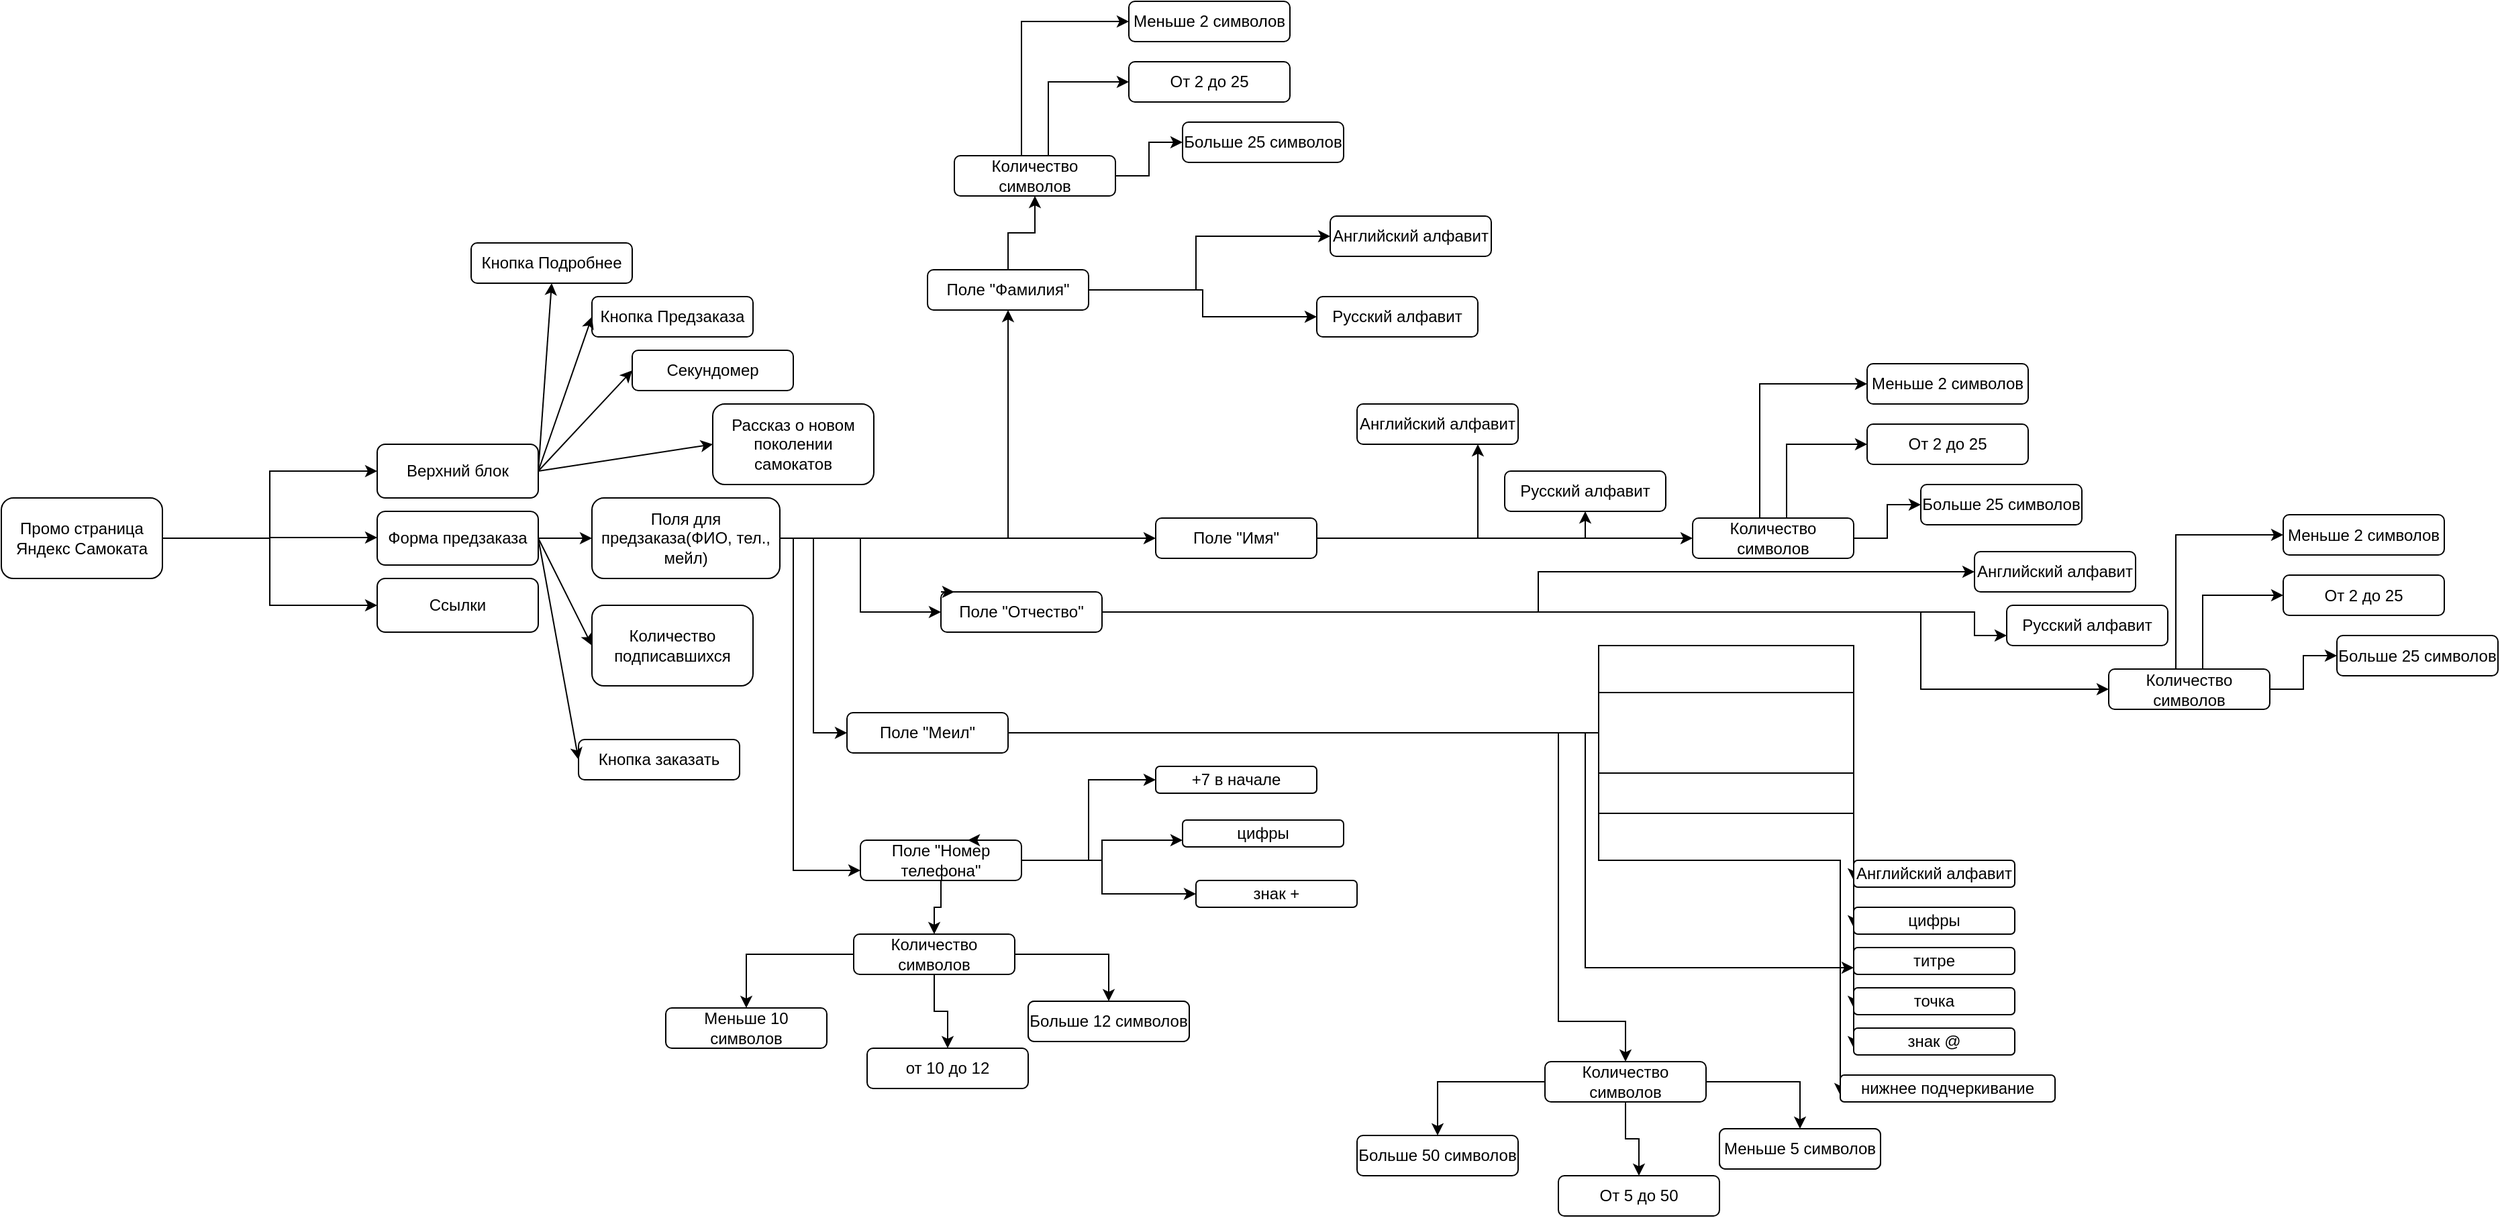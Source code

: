 <mxfile version="15.9.1" type="device"><diagram id="ivwO6XVCfO5_0gmnTmPM" name="Page-1"><mxGraphModel dx="1102" dy="2947" grid="1" gridSize="10" guides="1" tooltips="1" connect="1" arrows="1" fold="1" page="1" pageScale="1" pageWidth="827" pageHeight="1169" math="0" shadow="0"><root><mxCell id="0"/><mxCell id="1" parent="0"/><mxCell id="RPMnpyn4qLfbgB6J_wbI-6" value="Промо страница Яндекс Самоката" style="rounded=1;whiteSpace=wrap;html=1;" vertex="1" parent="1"><mxGeometry x="40" y="-920" width="120" height="60" as="geometry"/></mxCell><mxCell id="RPMnpyn4qLfbgB6J_wbI-8" value="" style="endArrow=none;html=1;rounded=0;exitX=1;exitY=0.5;exitDx=0;exitDy=0;" edge="1" parent="1" source="RPMnpyn4qLfbgB6J_wbI-6"><mxGeometry width="50" height="50" relative="1" as="geometry"><mxPoint x="350" y="-780" as="sourcePoint"/><mxPoint x="240" y="-890" as="targetPoint"/></mxGeometry></mxCell><mxCell id="RPMnpyn4qLfbgB6J_wbI-9" value="" style="endArrow=classic;html=1;rounded=0;" edge="1" parent="1"><mxGeometry width="50" height="50" relative="1" as="geometry"><mxPoint x="240" y="-890" as="sourcePoint"/><mxPoint x="320" y="-840" as="targetPoint"/><Array as="points"><mxPoint x="240" y="-840"/></Array></mxGeometry></mxCell><mxCell id="RPMnpyn4qLfbgB6J_wbI-10" value="" style="endArrow=classic;html=1;rounded=0;" edge="1" parent="1"><mxGeometry width="50" height="50" relative="1" as="geometry"><mxPoint x="240" y="-890.5" as="sourcePoint"/><mxPoint x="320" y="-890.5" as="targetPoint"/></mxGeometry></mxCell><mxCell id="RPMnpyn4qLfbgB6J_wbI-11" value="" style="endArrow=classic;html=1;rounded=0;" edge="1" parent="1"><mxGeometry width="50" height="50" relative="1" as="geometry"><mxPoint x="240" y="-890" as="sourcePoint"/><mxPoint x="320" y="-940" as="targetPoint"/><Array as="points"><mxPoint x="240" y="-940"/></Array></mxGeometry></mxCell><mxCell id="RPMnpyn4qLfbgB6J_wbI-13" value="Ссылки" style="rounded=1;whiteSpace=wrap;html=1;" vertex="1" parent="1"><mxGeometry x="320" y="-860" width="120" height="40" as="geometry"/></mxCell><mxCell id="RPMnpyn4qLfbgB6J_wbI-14" value="Форма предзаказа" style="rounded=1;whiteSpace=wrap;html=1;" vertex="1" parent="1"><mxGeometry x="320" y="-910" width="120" height="40" as="geometry"/></mxCell><mxCell id="RPMnpyn4qLfbgB6J_wbI-15" value="Верхний блок" style="rounded=1;whiteSpace=wrap;html=1;" vertex="1" parent="1"><mxGeometry x="320" y="-960" width="120" height="40" as="geometry"/></mxCell><mxCell id="RPMnpyn4qLfbgB6J_wbI-19" value="Кнопка Предзаказа" style="rounded=1;whiteSpace=wrap;html=1;" vertex="1" parent="1"><mxGeometry x="480" y="-1070" width="120" height="30" as="geometry"/></mxCell><mxCell id="RPMnpyn4qLfbgB6J_wbI-23" value="Секундомер" style="rounded=1;whiteSpace=wrap;html=1;" vertex="1" parent="1"><mxGeometry x="510" y="-1030" width="120" height="30" as="geometry"/></mxCell><mxCell id="RPMnpyn4qLfbgB6J_wbI-24" value="Рассказ о новом поколении самокатов" style="rounded=1;whiteSpace=wrap;html=1;" vertex="1" parent="1"><mxGeometry x="570" y="-990" width="120" height="60" as="geometry"/></mxCell><mxCell id="RPMnpyn4qLfbgB6J_wbI-26" value="" style="endArrow=classic;html=1;rounded=0;exitX=1;exitY=0.5;exitDx=0;exitDy=0;entryX=0;entryY=0.5;entryDx=0;entryDy=0;" edge="1" parent="1" source="RPMnpyn4qLfbgB6J_wbI-15" target="RPMnpyn4qLfbgB6J_wbI-19"><mxGeometry width="50" height="50" relative="1" as="geometry"><mxPoint x="440" y="-960" as="sourcePoint"/><mxPoint x="490" y="-1010" as="targetPoint"/></mxGeometry></mxCell><mxCell id="RPMnpyn4qLfbgB6J_wbI-27" value="" style="endArrow=classic;html=1;rounded=0;exitX=1;exitY=0.5;exitDx=0;exitDy=0;entryX=0;entryY=0.5;entryDx=0;entryDy=0;" edge="1" parent="1" source="RPMnpyn4qLfbgB6J_wbI-15" target="RPMnpyn4qLfbgB6J_wbI-23"><mxGeometry width="50" height="50" relative="1" as="geometry"><mxPoint x="450" y="-910" as="sourcePoint"/><mxPoint x="500" y="-960" as="targetPoint"/></mxGeometry></mxCell><mxCell id="RPMnpyn4qLfbgB6J_wbI-28" value="" style="endArrow=classic;html=1;rounded=0;entryX=0;entryY=0.5;entryDx=0;entryDy=0;exitX=1;exitY=0.5;exitDx=0;exitDy=0;" edge="1" parent="1" source="RPMnpyn4qLfbgB6J_wbI-15" target="RPMnpyn4qLfbgB6J_wbI-24"><mxGeometry width="50" height="50" relative="1" as="geometry"><mxPoint x="350" y="-800" as="sourcePoint"/><mxPoint x="400" y="-850" as="targetPoint"/></mxGeometry></mxCell><mxCell id="RPMnpyn4qLfbgB6J_wbI-29" value="Кнопка Подробнее" style="rounded=1;whiteSpace=wrap;html=1;" vertex="1" parent="1"><mxGeometry x="390" y="-1110" width="120" height="30" as="geometry"/></mxCell><mxCell id="RPMnpyn4qLfbgB6J_wbI-30" value="" style="endArrow=classic;html=1;rounded=0;entryX=0.5;entryY=1;entryDx=0;entryDy=0;" edge="1" parent="1" target="RPMnpyn4qLfbgB6J_wbI-29"><mxGeometry width="50" height="50" relative="1" as="geometry"><mxPoint x="440" y="-940" as="sourcePoint"/><mxPoint x="400" y="-850" as="targetPoint"/></mxGeometry></mxCell><mxCell id="RPMnpyn4qLfbgB6J_wbI-45" style="edgeStyle=orthogonalEdgeStyle;rounded=0;orthogonalLoop=1;jettySize=auto;html=1;" edge="1" parent="1" source="RPMnpyn4qLfbgB6J_wbI-31" target="RPMnpyn4qLfbgB6J_wbI-38"><mxGeometry relative="1" as="geometry"/></mxCell><mxCell id="RPMnpyn4qLfbgB6J_wbI-46" style="edgeStyle=orthogonalEdgeStyle;rounded=0;orthogonalLoop=1;jettySize=auto;html=1;entryX=0;entryY=0.5;entryDx=0;entryDy=0;" edge="1" parent="1" source="RPMnpyn4qLfbgB6J_wbI-31" target="RPMnpyn4qLfbgB6J_wbI-39"><mxGeometry relative="1" as="geometry"/></mxCell><mxCell id="RPMnpyn4qLfbgB6J_wbI-49" style="edgeStyle=orthogonalEdgeStyle;rounded=0;orthogonalLoop=1;jettySize=auto;html=1;entryX=0;entryY=0.5;entryDx=0;entryDy=0;" edge="1" parent="1" source="RPMnpyn4qLfbgB6J_wbI-31" target="RPMnpyn4qLfbgB6J_wbI-40"><mxGeometry relative="1" as="geometry"/></mxCell><mxCell id="RPMnpyn4qLfbgB6J_wbI-50" style="edgeStyle=orthogonalEdgeStyle;rounded=0;orthogonalLoop=1;jettySize=auto;html=1;entryX=0;entryY=0.5;entryDx=0;entryDy=0;" edge="1" parent="1" source="RPMnpyn4qLfbgB6J_wbI-31" target="RPMnpyn4qLfbgB6J_wbI-41"><mxGeometry relative="1" as="geometry"/></mxCell><mxCell id="RPMnpyn4qLfbgB6J_wbI-51" style="edgeStyle=orthogonalEdgeStyle;rounded=0;orthogonalLoop=1;jettySize=auto;html=1;entryX=0;entryY=0.75;entryDx=0;entryDy=0;" edge="1" parent="1" source="RPMnpyn4qLfbgB6J_wbI-31" target="RPMnpyn4qLfbgB6J_wbI-42"><mxGeometry relative="1" as="geometry"><Array as="points"><mxPoint x="630" y="-890"/><mxPoint x="630" y="-642"/></Array></mxGeometry></mxCell><mxCell id="RPMnpyn4qLfbgB6J_wbI-31" value="Поля для предзаказа(ФИО, тел., мейл)" style="rounded=1;whiteSpace=wrap;html=1;" vertex="1" parent="1"><mxGeometry x="480" y="-920" width="140" height="60" as="geometry"/></mxCell><mxCell id="RPMnpyn4qLfbgB6J_wbI-32" value="Количество подписавшихся" style="rounded=1;whiteSpace=wrap;html=1;" vertex="1" parent="1"><mxGeometry x="480" y="-840" width="120" height="60" as="geometry"/></mxCell><mxCell id="RPMnpyn4qLfbgB6J_wbI-33" value="" style="endArrow=classic;html=1;rounded=0;entryX=0;entryY=0.5;entryDx=0;entryDy=0;exitX=1;exitY=0.5;exitDx=0;exitDy=0;" edge="1" parent="1" source="RPMnpyn4qLfbgB6J_wbI-14" target="RPMnpyn4qLfbgB6J_wbI-31"><mxGeometry width="50" height="50" relative="1" as="geometry"><mxPoint x="350" y="-820" as="sourcePoint"/><mxPoint x="400" y="-870" as="targetPoint"/></mxGeometry></mxCell><mxCell id="RPMnpyn4qLfbgB6J_wbI-35" value="" style="endArrow=classic;html=1;rounded=0;entryX=0;entryY=0.5;entryDx=0;entryDy=0;exitX=1;exitY=0.5;exitDx=0;exitDy=0;" edge="1" parent="1" source="RPMnpyn4qLfbgB6J_wbI-14" target="RPMnpyn4qLfbgB6J_wbI-32"><mxGeometry width="50" height="50" relative="1" as="geometry"><mxPoint x="350" y="-820" as="sourcePoint"/><mxPoint x="400" y="-870" as="targetPoint"/></mxGeometry></mxCell><mxCell id="RPMnpyn4qLfbgB6J_wbI-55" value="" style="edgeStyle=orthogonalEdgeStyle;rounded=0;orthogonalLoop=1;jettySize=auto;html=1;" edge="1" parent="1" source="RPMnpyn4qLfbgB6J_wbI-38" target="RPMnpyn4qLfbgB6J_wbI-54"><mxGeometry relative="1" as="geometry"/></mxCell><mxCell id="RPMnpyn4qLfbgB6J_wbI-58" value="" style="edgeStyle=orthogonalEdgeStyle;rounded=0;orthogonalLoop=1;jettySize=auto;html=1;" edge="1" parent="1" source="RPMnpyn4qLfbgB6J_wbI-38" target="RPMnpyn4qLfbgB6J_wbI-57"><mxGeometry relative="1" as="geometry"><Array as="points"><mxPoint x="930" y="-1075"/><mxPoint x="930" y="-1115"/></Array></mxGeometry></mxCell><mxCell id="RPMnpyn4qLfbgB6J_wbI-126" style="edgeStyle=orthogonalEdgeStyle;rounded=0;orthogonalLoop=1;jettySize=auto;html=1;" edge="1" parent="1" source="RPMnpyn4qLfbgB6J_wbI-38" target="RPMnpyn4qLfbgB6J_wbI-122"><mxGeometry relative="1" as="geometry"/></mxCell><mxCell id="RPMnpyn4qLfbgB6J_wbI-38" value="Поле &quot;Фамилия&quot;" style="rounded=1;whiteSpace=wrap;html=1;" vertex="1" parent="1"><mxGeometry x="730" y="-1090" width="120" height="30" as="geometry"/></mxCell><mxCell id="RPMnpyn4qLfbgB6J_wbI-68" style="edgeStyle=orthogonalEdgeStyle;rounded=0;orthogonalLoop=1;jettySize=auto;html=1;" edge="1" parent="1" source="RPMnpyn4qLfbgB6J_wbI-39" target="RPMnpyn4qLfbgB6J_wbI-65"><mxGeometry relative="1" as="geometry"/></mxCell><mxCell id="RPMnpyn4qLfbgB6J_wbI-69" style="edgeStyle=orthogonalEdgeStyle;rounded=0;orthogonalLoop=1;jettySize=auto;html=1;entryX=0.75;entryY=1;entryDx=0;entryDy=0;" edge="1" parent="1" source="RPMnpyn4qLfbgB6J_wbI-39" target="RPMnpyn4qLfbgB6J_wbI-66"><mxGeometry relative="1" as="geometry"/></mxCell><mxCell id="RPMnpyn4qLfbgB6J_wbI-111" style="edgeStyle=orthogonalEdgeStyle;rounded=0;orthogonalLoop=1;jettySize=auto;html=1;" edge="1" parent="1" source="RPMnpyn4qLfbgB6J_wbI-39" target="RPMnpyn4qLfbgB6J_wbI-110"><mxGeometry relative="1" as="geometry"/></mxCell><mxCell id="RPMnpyn4qLfbgB6J_wbI-39" value="Поле &quot;Имя&quot;" style="rounded=1;whiteSpace=wrap;html=1;" vertex="1" parent="1"><mxGeometry x="900" y="-905" width="120" height="30" as="geometry"/></mxCell><mxCell id="RPMnpyn4qLfbgB6J_wbI-70" style="edgeStyle=orthogonalEdgeStyle;rounded=0;orthogonalLoop=1;jettySize=auto;html=1;" edge="1" parent="1" source="RPMnpyn4qLfbgB6J_wbI-40" target="RPMnpyn4qLfbgB6J_wbI-67"><mxGeometry relative="1" as="geometry"/></mxCell><mxCell id="RPMnpyn4qLfbgB6J_wbI-71" style="edgeStyle=orthogonalEdgeStyle;rounded=0;orthogonalLoop=1;jettySize=auto;html=1;entryX=0;entryY=0.75;entryDx=0;entryDy=0;" edge="1" parent="1" source="RPMnpyn4qLfbgB6J_wbI-40" target="RPMnpyn4qLfbgB6J_wbI-64"><mxGeometry relative="1" as="geometry"><Array as="points"><mxPoint x="1510" y="-835"/></Array></mxGeometry></mxCell><mxCell id="RPMnpyn4qLfbgB6J_wbI-134" style="edgeStyle=orthogonalEdgeStyle;rounded=0;orthogonalLoop=1;jettySize=auto;html=1;entryX=0;entryY=0.5;entryDx=0;entryDy=0;" edge="1" parent="1" source="RPMnpyn4qLfbgB6J_wbI-40" target="RPMnpyn4qLfbgB6J_wbI-130"><mxGeometry relative="1" as="geometry"><Array as="points"><mxPoint x="1470" y="-835"/><mxPoint x="1470" y="-777"/></Array></mxGeometry></mxCell><mxCell id="RPMnpyn4qLfbgB6J_wbI-40" value="Поле &quot;Отчество&quot;" style="rounded=1;whiteSpace=wrap;html=1;" vertex="1" parent="1"><mxGeometry x="740" y="-850" width="120" height="30" as="geometry"/></mxCell><mxCell id="RPMnpyn4qLfbgB6J_wbI-102" style="edgeStyle=orthogonalEdgeStyle;rounded=0;orthogonalLoop=1;jettySize=auto;html=1;entryX=0;entryY=0.75;entryDx=0;entryDy=0;" edge="1" parent="1" source="RPMnpyn4qLfbgB6J_wbI-41" target="RPMnpyn4qLfbgB6J_wbI-72"><mxGeometry relative="1" as="geometry"><Array as="points"><mxPoint x="1230" y="-745"/><mxPoint x="1230" y="-810"/></Array></mxGeometry></mxCell><mxCell id="RPMnpyn4qLfbgB6J_wbI-103" style="edgeStyle=orthogonalEdgeStyle;rounded=0;orthogonalLoop=1;jettySize=auto;html=1;entryX=0;entryY=0.75;entryDx=0;entryDy=0;" edge="1" parent="1" source="RPMnpyn4qLfbgB6J_wbI-41" target="RPMnpyn4qLfbgB6J_wbI-75"><mxGeometry relative="1" as="geometry"><Array as="points"><mxPoint x="1230" y="-745"/><mxPoint x="1230" y="-775"/></Array></mxGeometry></mxCell><mxCell id="RPMnpyn4qLfbgB6J_wbI-104" style="edgeStyle=orthogonalEdgeStyle;rounded=0;orthogonalLoop=1;jettySize=auto;html=1;entryX=0;entryY=0.75;entryDx=0;entryDy=0;" edge="1" parent="1" source="RPMnpyn4qLfbgB6J_wbI-41" target="RPMnpyn4qLfbgB6J_wbI-74"><mxGeometry relative="1" as="geometry"><Array as="points"><mxPoint x="1220" y="-745"/><mxPoint x="1220" y="-570"/></Array></mxGeometry></mxCell><mxCell id="RPMnpyn4qLfbgB6J_wbI-105" style="edgeStyle=orthogonalEdgeStyle;rounded=0;orthogonalLoop=1;jettySize=auto;html=1;entryX=0;entryY=0.75;entryDx=0;entryDy=0;" edge="1" parent="1" source="RPMnpyn4qLfbgB6J_wbI-41" target="RPMnpyn4qLfbgB6J_wbI-73"><mxGeometry relative="1" as="geometry"><Array as="points"><mxPoint x="1230" y="-745"/><mxPoint x="1230" y="-715"/></Array></mxGeometry></mxCell><mxCell id="RPMnpyn4qLfbgB6J_wbI-106" style="edgeStyle=orthogonalEdgeStyle;rounded=0;orthogonalLoop=1;jettySize=auto;html=1;entryX=0;entryY=0.75;entryDx=0;entryDy=0;" edge="1" parent="1" source="RPMnpyn4qLfbgB6J_wbI-41" target="RPMnpyn4qLfbgB6J_wbI-76"><mxGeometry relative="1" as="geometry"><Array as="points"><mxPoint x="1230" y="-745"/><mxPoint x="1230" y="-685"/></Array></mxGeometry></mxCell><mxCell id="RPMnpyn4qLfbgB6J_wbI-107" style="edgeStyle=orthogonalEdgeStyle;rounded=0;orthogonalLoop=1;jettySize=auto;html=1;entryX=0;entryY=0.75;entryDx=0;entryDy=0;" edge="1" parent="1" source="RPMnpyn4qLfbgB6J_wbI-41" target="RPMnpyn4qLfbgB6J_wbI-88"><mxGeometry relative="1" as="geometry"><Array as="points"><mxPoint x="1230" y="-745"/><mxPoint x="1230" y="-650"/></Array></mxGeometry></mxCell><mxCell id="RPMnpyn4qLfbgB6J_wbI-136" style="edgeStyle=orthogonalEdgeStyle;rounded=0;orthogonalLoop=1;jettySize=auto;html=1;entryX=0.5;entryY=0;entryDx=0;entryDy=0;" edge="1" parent="1" source="RPMnpyn4qLfbgB6J_wbI-41" target="RPMnpyn4qLfbgB6J_wbI-135"><mxGeometry relative="1" as="geometry"><Array as="points"><mxPoint x="1200" y="-745"/><mxPoint x="1200" y="-530"/><mxPoint x="1250" y="-530"/></Array></mxGeometry></mxCell><mxCell id="RPMnpyn4qLfbgB6J_wbI-41" value="Поле &quot;Меил&quot;" style="rounded=1;whiteSpace=wrap;html=1;" vertex="1" parent="1"><mxGeometry x="670" y="-760" width="120" height="30" as="geometry"/></mxCell><mxCell id="RPMnpyn4qLfbgB6J_wbI-98" style="edgeStyle=orthogonalEdgeStyle;rounded=0;orthogonalLoop=1;jettySize=auto;html=1;entryX=0;entryY=0.75;entryDx=0;entryDy=0;" edge="1" parent="1" source="RPMnpyn4qLfbgB6J_wbI-42" target="RPMnpyn4qLfbgB6J_wbI-91"><mxGeometry relative="1" as="geometry"><Array as="points"><mxPoint x="860" y="-650"/><mxPoint x="860" y="-665"/></Array></mxGeometry></mxCell><mxCell id="RPMnpyn4qLfbgB6J_wbI-99" style="edgeStyle=orthogonalEdgeStyle;rounded=0;orthogonalLoop=1;jettySize=auto;html=1;" edge="1" parent="1" source="RPMnpyn4qLfbgB6J_wbI-42" target="RPMnpyn4qLfbgB6J_wbI-92"><mxGeometry relative="1" as="geometry"><Array as="points"><mxPoint x="860" y="-650"/><mxPoint x="860" y="-625"/></Array></mxGeometry></mxCell><mxCell id="RPMnpyn4qLfbgB6J_wbI-161" style="edgeStyle=orthogonalEdgeStyle;rounded=0;orthogonalLoop=1;jettySize=auto;html=1;" edge="1" parent="1" source="RPMnpyn4qLfbgB6J_wbI-42" target="RPMnpyn4qLfbgB6J_wbI-156"><mxGeometry relative="1" as="geometry"/></mxCell><mxCell id="RPMnpyn4qLfbgB6J_wbI-164" style="edgeStyle=orthogonalEdgeStyle;rounded=0;orthogonalLoop=1;jettySize=auto;html=1;entryX=0;entryY=0.5;entryDx=0;entryDy=0;" edge="1" parent="1" source="RPMnpyn4qLfbgB6J_wbI-42" target="RPMnpyn4qLfbgB6J_wbI-162"><mxGeometry relative="1" as="geometry"/></mxCell><mxCell id="RPMnpyn4qLfbgB6J_wbI-42" value="Поле &quot;Номер телефона&quot;" style="rounded=1;whiteSpace=wrap;html=1;" vertex="1" parent="1"><mxGeometry x="680" y="-665" width="120" height="30" as="geometry"/></mxCell><mxCell id="RPMnpyn4qLfbgB6J_wbI-43" value="Кнопка заказать" style="rounded=1;whiteSpace=wrap;html=1;" vertex="1" parent="1"><mxGeometry x="470" y="-740" width="120" height="30" as="geometry"/></mxCell><mxCell id="RPMnpyn4qLfbgB6J_wbI-48" style="edgeStyle=orthogonalEdgeStyle;rounded=0;orthogonalLoop=1;jettySize=auto;html=1;exitX=0;exitY=0;exitDx=0;exitDy=0;entryX=0.083;entryY=0;entryDx=0;entryDy=0;entryPerimeter=0;" edge="1" parent="1" source="RPMnpyn4qLfbgB6J_wbI-40" target="RPMnpyn4qLfbgB6J_wbI-40"><mxGeometry relative="1" as="geometry"/></mxCell><mxCell id="RPMnpyn4qLfbgB6J_wbI-54" value="Русский алфавит" style="whiteSpace=wrap;html=1;rounded=1;" vertex="1" parent="1"><mxGeometry x="1020" y="-1070" width="120" height="30" as="geometry"/></mxCell><mxCell id="RPMnpyn4qLfbgB6J_wbI-57" value="Английский алфавит" style="whiteSpace=wrap;html=1;rounded=1;" vertex="1" parent="1"><mxGeometry x="1030" y="-1130" width="120" height="30" as="geometry"/></mxCell><mxCell id="RPMnpyn4qLfbgB6J_wbI-64" value="Русский алфавит" style="whiteSpace=wrap;html=1;rounded=1;" vertex="1" parent="1"><mxGeometry x="1534" y="-840" width="120" height="30" as="geometry"/></mxCell><mxCell id="RPMnpyn4qLfbgB6J_wbI-65" value="Русский алфавит" style="whiteSpace=wrap;html=1;rounded=1;" vertex="1" parent="1"><mxGeometry x="1160" y="-940" width="120" height="30" as="geometry"/></mxCell><mxCell id="RPMnpyn4qLfbgB6J_wbI-66" value="Английский алфавит" style="whiteSpace=wrap;html=1;rounded=1;" vertex="1" parent="1"><mxGeometry x="1050" y="-990" width="120" height="30" as="geometry"/></mxCell><mxCell id="RPMnpyn4qLfbgB6J_wbI-67" value="Английский алфавит" style="whiteSpace=wrap;html=1;rounded=1;" vertex="1" parent="1"><mxGeometry x="1510" y="-880" width="120" height="30" as="geometry"/></mxCell><mxCell id="RPMnpyn4qLfbgB6J_wbI-72" value="Английский алфавит" style="rounded=1;whiteSpace=wrap;html=1;" vertex="1" parent="1"><mxGeometry x="1420" y="-650" width="120" height="20" as="geometry"/></mxCell><mxCell id="RPMnpyn4qLfbgB6J_wbI-73" value="точка" style="rounded=1;whiteSpace=wrap;html=1;" vertex="1" parent="1"><mxGeometry x="1420" y="-555" width="120" height="20" as="geometry"/></mxCell><mxCell id="RPMnpyn4qLfbgB6J_wbI-74" value="титре" style="rounded=1;whiteSpace=wrap;html=1;" vertex="1" parent="1"><mxGeometry x="1420" y="-585" width="120" height="20" as="geometry"/></mxCell><mxCell id="RPMnpyn4qLfbgB6J_wbI-75" value="цифры" style="rounded=1;whiteSpace=wrap;html=1;" vertex="1" parent="1"><mxGeometry x="1420" y="-615" width="120" height="20" as="geometry"/></mxCell><mxCell id="RPMnpyn4qLfbgB6J_wbI-76" value="знак @" style="rounded=1;whiteSpace=wrap;html=1;" vertex="1" parent="1"><mxGeometry x="1420" y="-525" width="120" height="20" as="geometry"/></mxCell><mxCell id="RPMnpyn4qLfbgB6J_wbI-88" value="нижнее подчеркивание" style="rounded=1;whiteSpace=wrap;html=1;" vertex="1" parent="1"><mxGeometry x="1410" y="-490" width="160" height="20" as="geometry"/></mxCell><mxCell id="RPMnpyn4qLfbgB6J_wbI-91" value="цифры" style="rounded=1;whiteSpace=wrap;html=1;" vertex="1" parent="1"><mxGeometry x="920" y="-680" width="120" height="20" as="geometry"/></mxCell><mxCell id="RPMnpyn4qLfbgB6J_wbI-92" value="знак +" style="rounded=1;whiteSpace=wrap;html=1;" vertex="1" parent="1"><mxGeometry x="930" y="-635" width="120" height="20" as="geometry"/></mxCell><mxCell id="RPMnpyn4qLfbgB6J_wbI-109" value="" style="endArrow=classic;html=1;rounded=0;exitX=1;exitY=0.5;exitDx=0;exitDy=0;entryX=0;entryY=0.5;entryDx=0;entryDy=0;" edge="1" parent="1" source="RPMnpyn4qLfbgB6J_wbI-14" target="RPMnpyn4qLfbgB6J_wbI-43"><mxGeometry width="50" height="50" relative="1" as="geometry"><mxPoint x="610" y="-710" as="sourcePoint"/><mxPoint x="660" y="-760" as="targetPoint"/></mxGeometry></mxCell><mxCell id="RPMnpyn4qLfbgB6J_wbI-116" style="edgeStyle=orthogonalEdgeStyle;rounded=0;orthogonalLoop=1;jettySize=auto;html=1;entryX=0;entryY=0.5;entryDx=0;entryDy=0;" edge="1" parent="1" source="RPMnpyn4qLfbgB6J_wbI-110" target="RPMnpyn4qLfbgB6J_wbI-112"><mxGeometry relative="1" as="geometry"><Array as="points"><mxPoint x="1350" y="-1005"/></Array></mxGeometry></mxCell><mxCell id="RPMnpyn4qLfbgB6J_wbI-117" style="edgeStyle=orthogonalEdgeStyle;rounded=0;orthogonalLoop=1;jettySize=auto;html=1;entryX=0;entryY=0.5;entryDx=0;entryDy=0;" edge="1" parent="1" source="RPMnpyn4qLfbgB6J_wbI-110" target="RPMnpyn4qLfbgB6J_wbI-113"><mxGeometry relative="1" as="geometry"><Array as="points"><mxPoint x="1370" y="-960"/></Array></mxGeometry></mxCell><mxCell id="RPMnpyn4qLfbgB6J_wbI-118" style="edgeStyle=orthogonalEdgeStyle;rounded=0;orthogonalLoop=1;jettySize=auto;html=1;entryX=0;entryY=0.5;entryDx=0;entryDy=0;" edge="1" parent="1" source="RPMnpyn4qLfbgB6J_wbI-110" target="RPMnpyn4qLfbgB6J_wbI-114"><mxGeometry relative="1" as="geometry"/></mxCell><mxCell id="RPMnpyn4qLfbgB6J_wbI-110" value="Количество символов" style="whiteSpace=wrap;html=1;rounded=1;" vertex="1" parent="1"><mxGeometry x="1300" y="-905" width="120" height="30" as="geometry"/></mxCell><mxCell id="RPMnpyn4qLfbgB6J_wbI-112" value="Меньше 2 символов" style="whiteSpace=wrap;html=1;rounded=1;" vertex="1" parent="1"><mxGeometry x="1430" y="-1020" width="120" height="30" as="geometry"/></mxCell><mxCell id="RPMnpyn4qLfbgB6J_wbI-113" value="От 2 до 25" style="whiteSpace=wrap;html=1;rounded=1;" vertex="1" parent="1"><mxGeometry x="1430" y="-975" width="120" height="30" as="geometry"/></mxCell><mxCell id="RPMnpyn4qLfbgB6J_wbI-114" value="Больше 25 символов" style="whiteSpace=wrap;html=1;rounded=1;" vertex="1" parent="1"><mxGeometry x="1470" y="-930" width="120" height="30" as="geometry"/></mxCell><mxCell id="RPMnpyn4qLfbgB6J_wbI-119" style="edgeStyle=orthogonalEdgeStyle;rounded=0;orthogonalLoop=1;jettySize=auto;html=1;entryX=0;entryY=0.5;entryDx=0;entryDy=0;" edge="1" parent="1" source="RPMnpyn4qLfbgB6J_wbI-122" target="RPMnpyn4qLfbgB6J_wbI-123"><mxGeometry relative="1" as="geometry"><Array as="points"><mxPoint x="800" y="-1275"/></Array></mxGeometry></mxCell><mxCell id="RPMnpyn4qLfbgB6J_wbI-120" style="edgeStyle=orthogonalEdgeStyle;rounded=0;orthogonalLoop=1;jettySize=auto;html=1;entryX=0;entryY=0.5;entryDx=0;entryDy=0;" edge="1" parent="1" source="RPMnpyn4qLfbgB6J_wbI-122" target="RPMnpyn4qLfbgB6J_wbI-124"><mxGeometry relative="1" as="geometry"><Array as="points"><mxPoint x="820" y="-1230"/></Array></mxGeometry></mxCell><mxCell id="RPMnpyn4qLfbgB6J_wbI-121" style="edgeStyle=orthogonalEdgeStyle;rounded=0;orthogonalLoop=1;jettySize=auto;html=1;entryX=0;entryY=0.5;entryDx=0;entryDy=0;" edge="1" parent="1" source="RPMnpyn4qLfbgB6J_wbI-122" target="RPMnpyn4qLfbgB6J_wbI-125"><mxGeometry relative="1" as="geometry"/></mxCell><mxCell id="RPMnpyn4qLfbgB6J_wbI-122" value="Количество символов" style="whiteSpace=wrap;html=1;rounded=1;" vertex="1" parent="1"><mxGeometry x="750" y="-1175" width="120" height="30" as="geometry"/></mxCell><mxCell id="RPMnpyn4qLfbgB6J_wbI-123" value="Меньше 2 символов" style="whiteSpace=wrap;html=1;rounded=1;" vertex="1" parent="1"><mxGeometry x="880" y="-1290" width="120" height="30" as="geometry"/></mxCell><mxCell id="RPMnpyn4qLfbgB6J_wbI-124" value="От 2 до 25" style="whiteSpace=wrap;html=1;rounded=1;" vertex="1" parent="1"><mxGeometry x="880" y="-1245" width="120" height="30" as="geometry"/></mxCell><mxCell id="RPMnpyn4qLfbgB6J_wbI-125" value="Больше 25 символов" style="whiteSpace=wrap;html=1;rounded=1;" vertex="1" parent="1"><mxGeometry x="920" y="-1200" width="120" height="30" as="geometry"/></mxCell><mxCell id="RPMnpyn4qLfbgB6J_wbI-127" style="edgeStyle=orthogonalEdgeStyle;rounded=0;orthogonalLoop=1;jettySize=auto;html=1;entryX=0;entryY=0.5;entryDx=0;entryDy=0;" edge="1" parent="1" source="RPMnpyn4qLfbgB6J_wbI-130" target="RPMnpyn4qLfbgB6J_wbI-131"><mxGeometry relative="1" as="geometry"><Array as="points"><mxPoint x="1660" y="-892.5"/></Array></mxGeometry></mxCell><mxCell id="RPMnpyn4qLfbgB6J_wbI-128" style="edgeStyle=orthogonalEdgeStyle;rounded=0;orthogonalLoop=1;jettySize=auto;html=1;entryX=0;entryY=0.5;entryDx=0;entryDy=0;" edge="1" parent="1" source="RPMnpyn4qLfbgB6J_wbI-130" target="RPMnpyn4qLfbgB6J_wbI-132"><mxGeometry relative="1" as="geometry"><Array as="points"><mxPoint x="1680" y="-847.5"/></Array></mxGeometry></mxCell><mxCell id="RPMnpyn4qLfbgB6J_wbI-129" style="edgeStyle=orthogonalEdgeStyle;rounded=0;orthogonalLoop=1;jettySize=auto;html=1;entryX=0;entryY=0.5;entryDx=0;entryDy=0;" edge="1" parent="1" source="RPMnpyn4qLfbgB6J_wbI-130" target="RPMnpyn4qLfbgB6J_wbI-133"><mxGeometry relative="1" as="geometry"/></mxCell><mxCell id="RPMnpyn4qLfbgB6J_wbI-130" value="Количество символов" style="whiteSpace=wrap;html=1;rounded=1;" vertex="1" parent="1"><mxGeometry x="1610" y="-792.5" width="120" height="30" as="geometry"/></mxCell><mxCell id="RPMnpyn4qLfbgB6J_wbI-131" value="Меньше 2 символов" style="whiteSpace=wrap;html=1;rounded=1;" vertex="1" parent="1"><mxGeometry x="1740" y="-907.5" width="120" height="30" as="geometry"/></mxCell><mxCell id="RPMnpyn4qLfbgB6J_wbI-132" value="От 2 до 25" style="whiteSpace=wrap;html=1;rounded=1;" vertex="1" parent="1"><mxGeometry x="1740" y="-862.5" width="120" height="30" as="geometry"/></mxCell><mxCell id="RPMnpyn4qLfbgB6J_wbI-133" value="Больше 25 символов" style="whiteSpace=wrap;html=1;rounded=1;" vertex="1" parent="1"><mxGeometry x="1780" y="-817.5" width="120" height="30" as="geometry"/></mxCell><mxCell id="RPMnpyn4qLfbgB6J_wbI-140" style="edgeStyle=orthogonalEdgeStyle;rounded=0;orthogonalLoop=1;jettySize=auto;html=1;entryX=0.5;entryY=0;entryDx=0;entryDy=0;" edge="1" parent="1" source="RPMnpyn4qLfbgB6J_wbI-135" target="RPMnpyn4qLfbgB6J_wbI-139"><mxGeometry relative="1" as="geometry"/></mxCell><mxCell id="RPMnpyn4qLfbgB6J_wbI-141" style="edgeStyle=orthogonalEdgeStyle;rounded=0;orthogonalLoop=1;jettySize=auto;html=1;" edge="1" parent="1" source="RPMnpyn4qLfbgB6J_wbI-135" target="RPMnpyn4qLfbgB6J_wbI-138"><mxGeometry relative="1" as="geometry"/></mxCell><mxCell id="RPMnpyn4qLfbgB6J_wbI-142" style="edgeStyle=orthogonalEdgeStyle;rounded=0;orthogonalLoop=1;jettySize=auto;html=1;" edge="1" parent="1" source="RPMnpyn4qLfbgB6J_wbI-135" target="RPMnpyn4qLfbgB6J_wbI-137"><mxGeometry relative="1" as="geometry"/></mxCell><mxCell id="RPMnpyn4qLfbgB6J_wbI-135" value="Количество символов" style="whiteSpace=wrap;html=1;rounded=1;" vertex="1" parent="1"><mxGeometry x="1190" y="-500" width="120" height="30" as="geometry"/></mxCell><mxCell id="RPMnpyn4qLfbgB6J_wbI-137" value="Меньше 5 символов" style="whiteSpace=wrap;html=1;rounded=1;" vertex="1" parent="1"><mxGeometry x="1320" y="-450" width="120" height="30" as="geometry"/></mxCell><mxCell id="RPMnpyn4qLfbgB6J_wbI-138" value="От 5 до 50" style="whiteSpace=wrap;html=1;rounded=1;" vertex="1" parent="1"><mxGeometry x="1200" y="-415" width="120" height="30" as="geometry"/></mxCell><mxCell id="RPMnpyn4qLfbgB6J_wbI-139" value="Больше 50 символов" style="whiteSpace=wrap;html=1;rounded=1;" vertex="1" parent="1"><mxGeometry x="1050" y="-445" width="120" height="30" as="geometry"/></mxCell><mxCell id="RPMnpyn4qLfbgB6J_wbI-143" value="Меньше 5 символов" style="whiteSpace=wrap;html=1;rounded=1;" vertex="1" parent="1"><mxGeometry x="1320" y="-450" width="120" height="30" as="geometry"/></mxCell><mxCell id="RPMnpyn4qLfbgB6J_wbI-153" style="edgeStyle=orthogonalEdgeStyle;rounded=0;orthogonalLoop=1;jettySize=auto;html=1;entryX=0.5;entryY=0;entryDx=0;entryDy=0;" edge="1" parent="1" source="RPMnpyn4qLfbgB6J_wbI-156" target="RPMnpyn4qLfbgB6J_wbI-159"><mxGeometry relative="1" as="geometry"/></mxCell><mxCell id="RPMnpyn4qLfbgB6J_wbI-154" style="edgeStyle=orthogonalEdgeStyle;rounded=0;orthogonalLoop=1;jettySize=auto;html=1;" edge="1" parent="1" source="RPMnpyn4qLfbgB6J_wbI-156" target="RPMnpyn4qLfbgB6J_wbI-158"><mxGeometry relative="1" as="geometry"/></mxCell><mxCell id="RPMnpyn4qLfbgB6J_wbI-155" style="edgeStyle=orthogonalEdgeStyle;rounded=0;orthogonalLoop=1;jettySize=auto;html=1;" edge="1" parent="1" source="RPMnpyn4qLfbgB6J_wbI-156" target="RPMnpyn4qLfbgB6J_wbI-157"><mxGeometry relative="1" as="geometry"/></mxCell><mxCell id="RPMnpyn4qLfbgB6J_wbI-156" value="Количество символов" style="whiteSpace=wrap;html=1;rounded=1;" vertex="1" parent="1"><mxGeometry x="675" y="-595" width="120" height="30" as="geometry"/></mxCell><mxCell id="RPMnpyn4qLfbgB6J_wbI-157" value="Меньше 5 символов" style="whiteSpace=wrap;html=1;rounded=1;" vertex="1" parent="1"><mxGeometry x="805" y="-545" width="120" height="30" as="geometry"/></mxCell><mxCell id="RPMnpyn4qLfbgB6J_wbI-158" value="от 10 до 12" style="whiteSpace=wrap;html=1;rounded=1;" vertex="1" parent="1"><mxGeometry x="685" y="-510" width="120" height="30" as="geometry"/></mxCell><mxCell id="RPMnpyn4qLfbgB6J_wbI-159" value="Меньше 10 символов" style="whiteSpace=wrap;html=1;rounded=1;" vertex="1" parent="1"><mxGeometry x="535" y="-540" width="120" height="30" as="geometry"/></mxCell><mxCell id="RPMnpyn4qLfbgB6J_wbI-160" value="Больше 12 символов" style="whiteSpace=wrap;html=1;rounded=1;" vertex="1" parent="1"><mxGeometry x="805" y="-545" width="120" height="30" as="geometry"/></mxCell><mxCell id="RPMnpyn4qLfbgB6J_wbI-162" value="+7 в начале" style="rounded=1;whiteSpace=wrap;html=1;" vertex="1" parent="1"><mxGeometry x="900" y="-720" width="120" height="20" as="geometry"/></mxCell><mxCell id="RPMnpyn4qLfbgB6J_wbI-163" style="edgeStyle=orthogonalEdgeStyle;rounded=0;orthogonalLoop=1;jettySize=auto;html=1;exitX=0.75;exitY=0;exitDx=0;exitDy=0;entryX=0.667;entryY=0;entryDx=0;entryDy=0;entryPerimeter=0;" edge="1" parent="1" source="RPMnpyn4qLfbgB6J_wbI-42" target="RPMnpyn4qLfbgB6J_wbI-42"><mxGeometry relative="1" as="geometry"/></mxCell></root></mxGraphModel></diagram></mxfile>